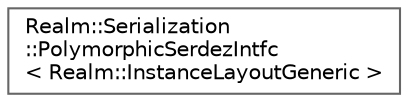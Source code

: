 digraph "Graphical Class Hierarchy"
{
 // LATEX_PDF_SIZE
  bgcolor="transparent";
  edge [fontname=Helvetica,fontsize=10,labelfontname=Helvetica,labelfontsize=10];
  node [fontname=Helvetica,fontsize=10,shape=box,height=0.2,width=0.4];
  rankdir="LR";
  Node0 [id="Node000000",label="Realm::Serialization\l::PolymorphicSerdezIntfc\l\< Realm::InstanceLayoutGeneric \>",height=0.2,width=0.4,color="grey40", fillcolor="white", style="filled",URL="$classRealm_1_1Serialization_1_1PolymorphicSerdezIntfc.html",tooltip=" "];
}
